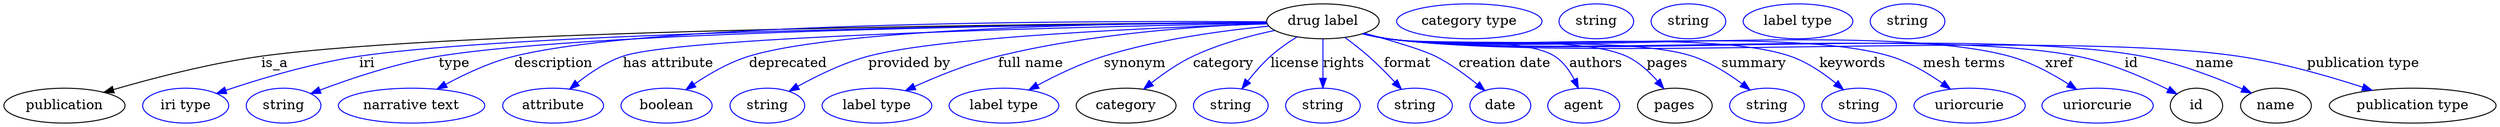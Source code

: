 digraph {
	graph [bb="0,0,2565.2,123"];
	node [label="\N"];
	"drug label"	[height=0.5,
		label="drug label",
		pos="1358.4,105",
		width=1.6068];
	publication	[height=0.5,
		pos="62.394,18",
		width=1.7332];
	"drug label" -> publication	[label=is_a,
		lp="279.39,61.5",
		pos="e,103.12,31.707 1300.5,103.75 1104.8,102.63 468.17,96.905 265.39,69 212.58,61.732 153.54,46.343 112.81,34.545"];
	iri	[color=blue,
		height=0.5,
		label="iri type",
		pos="187.39,18",
		width=1.2277];
	"drug label" -> iri	[color=blue,
		label=iri,
		lp="374.39,61.5",
		pos="e,219.2,30.512 1300.5,103.65 1116.8,102.27 548.38,95.889 366.39,69 318.25,61.887 264.71,45.801 228.83,33.783",
		style=solid];
	type	[color=blue,
		height=0.5,
		label=string,
		pos="288.39,18",
		width=1.0652];
	"drug label" -> type	[color=blue,
		label=type,
		lp="464.39,61.5",
		pos="e,316.42,30.407 1300.4,103.65 1126.9,102.29 613.39,96.048 448.39,69 405.32,61.939 357.8,45.989 325.83,33.99",
		style=solid];
	description	[color=blue,
		height=0.5,
		label="narrative text",
		pos="420.39,18",
		width=2.0943];
	"drug label" -> description	[color=blue,
		label=description,
		lp="565.89,61.5",
		pos="e,446.47,35.072 1300.5,104.57 1136.7,105.7 672.55,105.51 525.39,69 500.86,62.914 475.22,50.825 455.41,40.059",
		style=solid];
	"has attribute"	[color=blue,
		height=0.5,
		label=attribute,
		pos="565.39,18",
		width=1.4443];
	"drug label" -> "has attribute"	[color=blue,
		label="has attribute",
		lp="684.39,61.5",
		pos="e,582.48,35.042 1300.7,103.03 1140.7,100.07 699.39,90.079 637.39,69 620.26,63.173 603.5,51.967 590.47,41.638",
		style=solid];
	deprecated	[color=blue,
		height=0.5,
		label=boolean,
		pos="682.39,18",
		width=1.2999];
	"drug label" -> deprecated	[color=blue,
		label=deprecated,
		lp="806.89,61.5",
		pos="e,702.14,34.491 1300.4,104.05 1171.5,103.6 864.94,99.265 766.39,69 746.46,62.877 726.31,51.112 710.74,40.532",
		style=solid];
	"provided by"	[color=blue,
		height=0.5,
		label=string,
		pos="785.39,18",
		width=1.0652];
	"drug label" -> "provided by"	[color=blue,
		label="provided by",
		lp="931.89,61.5",
		pos="e,807.57,32.691 1301,102.38 1193.4,98.912 965.51,89.356 889.39,69 863.55,62.088 836.37,48.781 816.28,37.631",
		style=solid];
	"full name"	[color=blue,
		height=0.5,
		label="label type",
		pos="898.39,18",
		width=1.5707];
	"drug label" -> "full name"	[color=blue,
		label="full name",
		lp="1056.9,61.5",
		pos="e,927.93,33.523 1301,102.8 1233.6,100.3 1118.9,92.607 1023.4,69 993.55,61.623 961.37,48.626 937.14,37.732",
		style=solid];
	synonym	[color=blue,
		height=0.5,
		label="label type",
		pos="1029.4,18",
		width=1.5707];
	"drug label" -> synonym	[color=blue,
		label=synonym,
		lp="1164.4,61.5",
		pos="e,1055.2,34.202 1302.5,100.01 1256.2,95.603 1188.9,86.64 1132.4,69 1108.6,61.581 1083.5,49.462 1064,39.015",
		style=solid];
	category	[height=0.5,
		pos="1155.4,18",
		width=1.4263];
	"drug label" -> category	[color=blue,
		label=category,
		lp="1255.9,61.5",
		pos="e,1173.5,35.046 1308.8,95.636 1282.9,90.135 1251,81.58 1224.4,69 1209.2,61.813 1193.9,51.141 1181.5,41.5",
		style=solid];
	license	[color=blue,
		height=0.5,
		label=string,
		pos="1263.4,18",
		width=1.0652];
	"drug label" -> license	[color=blue,
		label=license,
		lp="1329.4,61.5",
		pos="e,1274.8,35.412 1331.7,88.972 1322.6,83.276 1312.6,76.372 1304.4,69 1296,61.48 1287.9,52.159 1281.1,43.609",
		style=solid];
	rights	[color=blue,
		height=0.5,
		label=string,
		pos="1358.4,18",
		width=1.0652];
	"drug label" -> rights	[color=blue,
		label=rights,
		lp="1379.9,61.5",
		pos="e,1358.4,36.175 1358.4,86.799 1358.4,75.163 1358.4,59.548 1358.4,46.237",
		style=solid];
	format	[color=blue,
		height=0.5,
		label=string,
		pos="1453.4,18",
		width=1.0652];
	"drug label" -> format	[color=blue,
		label=format,
		lp="1445.9,61.5",
		pos="e,1439.3,34.975 1381,88.348 1388.9,82.544 1397.8,75.731 1405.4,69 1414.7,60.832 1424.2,51.181 1432.3,42.547",
		style=solid];
	"creation date"	[color=blue,
		height=0.5,
		label=date,
		pos="1541.4,18",
		width=0.86659];
	"drug label" -> "creation date"	[color=blue,
		label="creation date",
		lp="1545.9,61.5",
		pos="e,1525.4,33.476 1401.1,92.794 1428.5,85.266 1461.4,75.559 1474.4,69 1489.8,61.248 1505.3,49.944 1517.5,40.044",
		style=solid];
	authors	[color=blue,
		height=0.5,
		label=agent,
		pos="1627.4,18",
		width=1.0291];
	"drug label" -> authors	[color=blue,
		label=authors,
		lp="1639.9,61.5",
		pos="e,1621.9,35.803 1400,92.452 1408.4,90.413 1417.1,88.474 1425.4,87 1463.2,80.257 1565,89.652 1597.4,69 1606.3,63.348 1612.9,54.046 \
1617.6,44.99",
		style=solid];
	pages	[height=0.5,
		pos="1720.4,18",
		width=1.0652];
	"drug label" -> pages	[color=blue,
		label=pages,
		lp="1713.9,61.5",
		pos="e,1709.2,35.595 1399.6,92.334 1408.1,90.279 1417,88.364 1425.4,87 1479.5,78.226 1621.7,92.062 1671.4,69 1683.6,63.327 1694.5,53.181 \
1702.8,43.504",
		style=solid];
	summary	[color=blue,
		height=0.5,
		label=string,
		pos="1815.4,18",
		width=1.0652];
	"drug label" -> summary	[color=blue,
		label=summary,
		lp="1802.9,61.5",
		pos="e,1798.1,34.267 1399.6,92.23 1408.1,90.183 1417,88.297 1425.4,87 1494.5,76.357 1673,90.958 1739.4,69 1757.8,62.918 1776,51.2 1790,\
40.635",
		style=solid];
	keywords	[color=blue,
		height=0.5,
		label=string,
		pos="1910.4,18",
		width=1.0652];
	"drug label" -> keywords	[color=blue,
		label=keywords,
		lp="1904.9,61.5",
		pos="e,1894.4,34.585 1399.2,92.225 1407.8,90.151 1416.8,88.256 1425.4,87 1516.7,73.578 1753.1,99.069 1840.4,69 1857.4,63.134 1873.9,51.7 \
1886.6,41.245",
		style=solid];
	"mesh terms"	[color=blue,
		height=0.5,
		label=uriorcurie,
		pos="2024.4,18",
		width=1.5887];
	"drug label" -> "mesh terms"	[color=blue,
		label="mesh terms",
		lp="2019.9,61.5",
		pos="e,2004.9,35.134 1399.2,92.168 1407.8,90.098 1416.8,88.219 1425.4,87 1539.4,70.744 1833.2,102.36 1943.4,69 1962.6,63.198 1981.7,51.681 \
1996.6,41.161",
		style=solid];
	xref	[color=blue,
		height=0.5,
		label=uriorcurie,
		pos="2156.4,18",
		width=1.5887];
	"drug label" -> xref	[color=blue,
		label=xref,
		lp="2117.9,61.5",
		pos="e,2134.8,34.939 1399.2,92.124 1407.8,90.057 1416.8,88.191 1425.4,87 1566.5,67.358 1929,106.68 2066.4,69 2087.6,63.178 2109.3,51.381 \
2126,40.708",
		style=solid];
	id	[height=0.5,
		pos="2258.4,18",
		width=0.75];
	"drug label" -> id	[color=blue,
		label=id,
		lp="2192.4,61.5",
		pos="e,2238,30.23 1399.2,92.105 1407.8,90.04 1416.8,88.179 1425.4,87 1582,65.431 1981.4,99.757 2136.4,69 2169.5,62.433 2204.9,46.847 \
2229,34.808",
		style=solid];
	name	[height=0.5,
		pos="2339.4,18",
		width=1.011];
	"drug label" -> name	[color=blue,
		label=name,
		lp="2277.4,61.5",
		pos="e,2314.1,31.233 1399.2,92.091 1407.8,90.026 1416.8,88.17 1425.4,87 1596.7,63.586 2033.4,100.9 2203.4,69 2239.1,62.305 2277.7,47.275 \
2304.7,35.431",
		style=solid];
	"publication type"	[height=0.5,
		pos="2479.4,18",
		width=2.3831];
	"drug label" -> "publication type"	[color=blue,
		label="publication type",
		lp="2429.4,61.5",
		pos="e,2438,33.866 1399.2,92.074 1407.8,90.01 1416.8,88.159 1425.4,87 1618.3,60.888 2108.8,97.556 2301.4,69 2345.1,62.524 2393.2,48.57 \
2428.4,37.044",
		style=solid];
	"named thing_category"	[color=blue,
		height=0.5,
		label="category type",
		pos="1509.4,105",
		width=2.0762];
	publication_pages	[color=blue,
		height=0.5,
		label=string,
		pos="1640.4,105",
		width=1.0652];
	publication_id	[color=blue,
		height=0.5,
		label=string,
		pos="1735.4,105",
		width=1.0652];
	publication_name	[color=blue,
		height=0.5,
		label="label type",
		pos="1848.4,105",
		width=1.5707];
	"publication_publication type"	[color=blue,
		height=0.5,
		label=string,
		pos="1961.4,105",
		width=1.0652];
}
